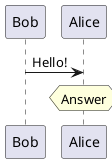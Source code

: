 {
  "sha1": "g5l1tqyvgo5ml05p5jkfkp1zka5fx9k",
  "insertion": {
    "when": "2024-06-01T09:03:07.218Z",
    "url": "https://github.com/plantuml/plantuml/issues/1201",
    "user": "plantuml@gmail.com"
  }
}
@startuml
Bob->Alice : Hello!
hnote over Alice : Answer
@enduml
